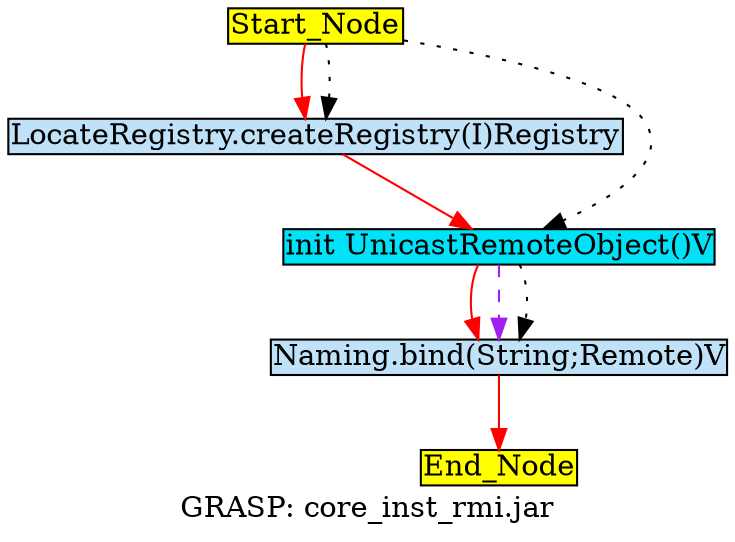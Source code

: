 digraph G {
	graph[label="GRASP: core_inst_rmi.jar"];	node[style=filled,fillcolor ="white",shape=box,margin=0.02,width=0,height=0];
	"Start_Node"[fillcolor ="yellow",style="filled" ];
	"End_Node"[fillcolor ="yellow",style="filled" ];
	"Start_Node"[fillcolor ="yellow",style="filled" ];
	"LocateRegistry.createRegistry(I)Registry"[fillcolor ="#c0e2f8",style="filled" ];
	"Naming.bind(String;Remote)V"[fillcolor ="#c0e2f8",style="filled" ];
	"init UnicastRemoteObject()V"[fillcolor ="#00e2f8",style="filled" ];
	"Start_Node" -> "LocateRegistry.createRegistry(I)Registry"[color="red",style=solid];
	"Start_Node" -> "LocateRegistry.createRegistry(I)Registry"[color="black",style=dotted];
	"Start_Node" -> "init UnicastRemoteObject()V"[color="black",style=dotted];
	"LocateRegistry.createRegistry(I)Registry" -> "init UnicastRemoteObject()V"[color="red",style=solid];
	"Naming.bind(String;Remote)V" -> "End_Node"[color="red",style=solid];
	"init UnicastRemoteObject()V" -> "Naming.bind(String;Remote)V"[color="red",style=solid];
	"init UnicastRemoteObject()V" -> "Naming.bind(String;Remote)V"[color="purple",style=dashed];
	"init UnicastRemoteObject()V" -> "Naming.bind(String;Remote)V"[color="black",style=dotted];
}
